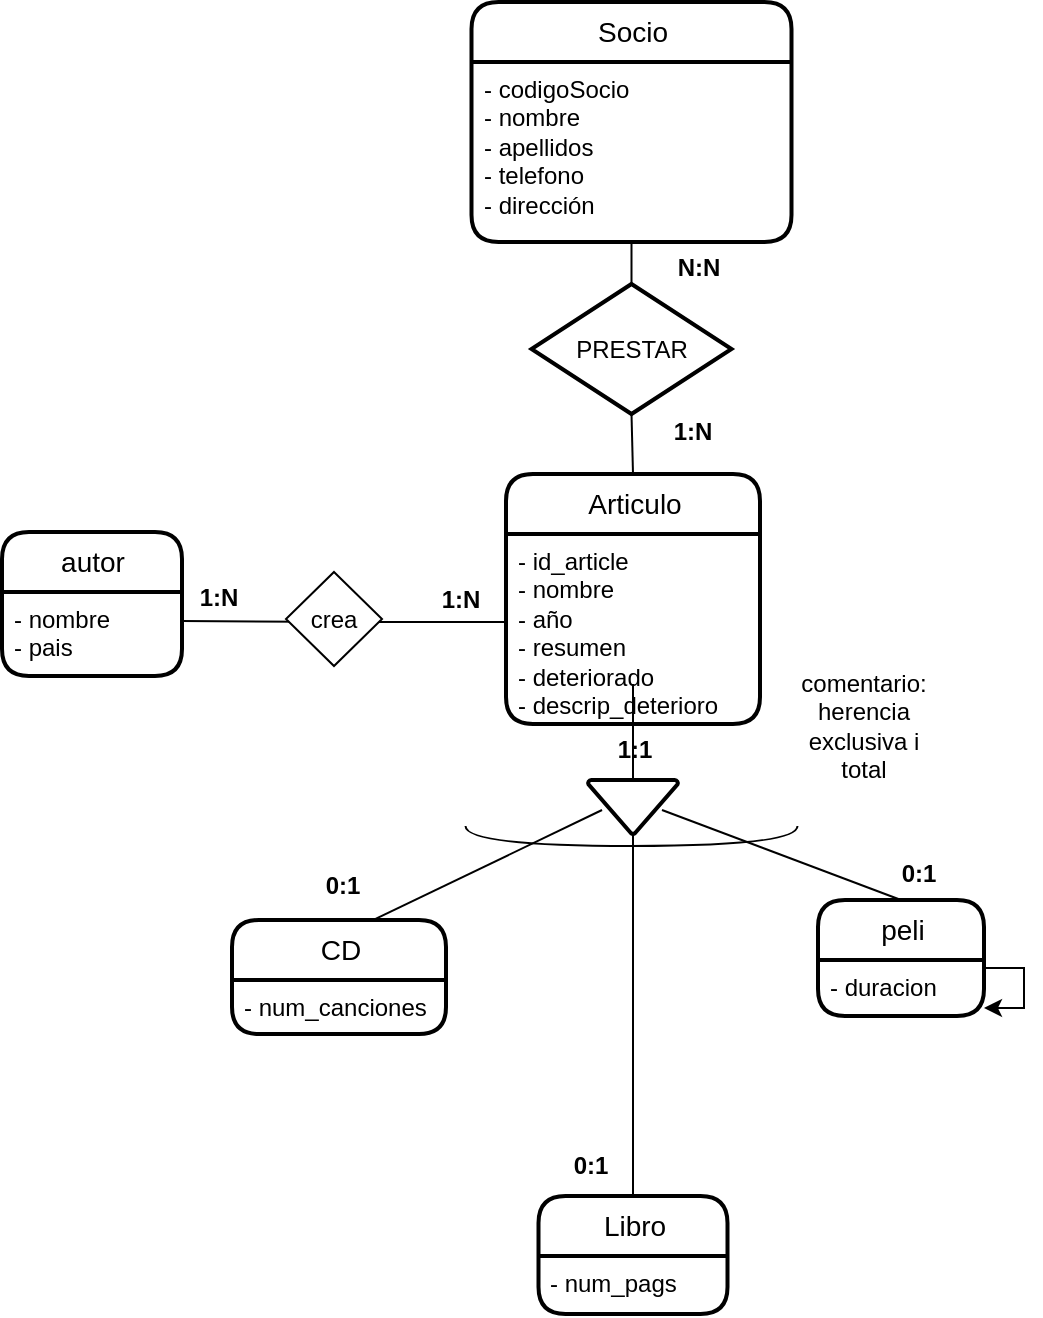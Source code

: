 <mxfile version="20.1.3" type="github">
  <diagram id="iubEhlrI9boxicGmr8iF" name="Página-1">
    <mxGraphModel dx="1354" dy="709" grid="0" gridSize="10" guides="1" tooltips="1" connect="1" arrows="1" fold="1" page="1" pageScale="1" pageWidth="827" pageHeight="1169" math="0" shadow="0">
      <root>
        <mxCell id="0" />
        <mxCell id="1" parent="0" />
        <mxCell id="joA6L5iQ-tmYWj-9W7zl-1" value="Socio" style="swimlane;childLayout=stackLayout;horizontal=1;startSize=30;horizontalStack=0;rounded=1;fontSize=14;fontStyle=0;strokeWidth=2;resizeParent=0;resizeLast=1;shadow=0;dashed=0;align=center;html=1;" parent="1" vertex="1">
          <mxGeometry x="497.75" y="10" width="160" height="120" as="geometry" />
        </mxCell>
        <mxCell id="joA6L5iQ-tmYWj-9W7zl-2" value="- codigoSocio&lt;br&gt;- nombre&lt;br&gt;- apellidos&lt;br&gt;- telefono&lt;br&gt;- dirección" style="align=left;strokeColor=none;fillColor=none;spacingLeft=4;fontSize=12;verticalAlign=top;resizable=0;rotatable=0;part=1;html=1;" parent="joA6L5iQ-tmYWj-9W7zl-1" vertex="1">
          <mxGeometry y="30" width="160" height="90" as="geometry" />
        </mxCell>
        <mxCell id="rCaKu6jXFbbA0xZzCRfJ-1" value="Articulo" style="swimlane;childLayout=stackLayout;horizontal=1;startSize=30;horizontalStack=0;rounded=1;fontSize=14;fontStyle=0;strokeWidth=2;resizeParent=0;resizeLast=1;shadow=0;dashed=0;align=center;html=1;" parent="1" vertex="1">
          <mxGeometry x="515" y="246" width="127" height="125" as="geometry" />
        </mxCell>
        <mxCell id="rCaKu6jXFbbA0xZzCRfJ-2" value="&lt;div&gt;- id_article&lt;/div&gt;&lt;div&gt;- nombre&lt;/div&gt;&lt;div&gt;- año&lt;/div&gt;&lt;div&gt;- resumen&lt;br&gt;&lt;/div&gt;&lt;div&gt;- deteriorado&lt;/div&gt;&lt;div&gt;- descrip_deterioro&lt;br&gt;&lt;/div&gt;&lt;div&gt;&lt;br&gt;&lt;/div&gt;" style="align=left;strokeColor=none;fillColor=none;spacingLeft=4;fontSize=12;verticalAlign=top;resizable=0;rotatable=0;part=1;html=1;" parent="rCaKu6jXFbbA0xZzCRfJ-1" vertex="1">
          <mxGeometry y="30" width="127" height="95" as="geometry" />
        </mxCell>
        <mxCell id="rCaKu6jXFbbA0xZzCRfJ-3" style="edgeStyle=orthogonalEdgeStyle;rounded=0;orthogonalLoop=1;jettySize=auto;html=1;fontSize=12;endArrow=none;endFill=0;entryX=0.5;entryY=0;entryDx=0;entryDy=0;entryPerimeter=0;startArrow=none;" parent="1" source="1AtEamrlJd0qxfCrP4AN-14" target="rCaKu6jXFbbA0xZzCRfJ-4" edge="1">
          <mxGeometry relative="1" as="geometry">
            <mxPoint x="578.5" y="399" as="targetPoint" />
          </mxGeometry>
        </mxCell>
        <mxCell id="rCaKu6jXFbbA0xZzCRfJ-4" value="" style="strokeWidth=2;html=1;shape=mxgraph.flowchart.merge_or_storage;whiteSpace=wrap;fontSize=12;" parent="1" vertex="1">
          <mxGeometry x="556" y="399" width="45" height="27" as="geometry" />
        </mxCell>
        <mxCell id="rCaKu6jXFbbA0xZzCRfJ-6" value="" style="endArrow=none;html=1;rounded=0;fontSize=12;entryX=0.156;entryY=0.556;entryDx=0;entryDy=0;entryPerimeter=0;exitX=0.644;exitY=0.015;exitDx=0;exitDy=0;exitPerimeter=0;" parent="1" source="rCaKu6jXFbbA0xZzCRfJ-7" target="rCaKu6jXFbbA0xZzCRfJ-4" edge="1">
          <mxGeometry relative="1" as="geometry">
            <mxPoint x="527" y="433" as="sourcePoint" />
            <mxPoint x="488" y="343" as="targetPoint" />
          </mxGeometry>
        </mxCell>
        <mxCell id="rCaKu6jXFbbA0xZzCRfJ-7" value="CD" style="swimlane;childLayout=stackLayout;horizontal=1;startSize=30;horizontalStack=0;rounded=1;fontSize=14;fontStyle=0;strokeWidth=2;resizeParent=0;resizeLast=1;shadow=0;dashed=0;align=center;html=1;" parent="1" vertex="1">
          <mxGeometry x="378" y="469" width="107" height="57" as="geometry" />
        </mxCell>
        <mxCell id="rCaKu6jXFbbA0xZzCRfJ-8" value="- num_canciones" style="align=left;strokeColor=none;fillColor=none;spacingLeft=4;fontSize=12;verticalAlign=top;resizable=0;rotatable=0;part=1;html=1;" parent="rCaKu6jXFbbA0xZzCRfJ-7" vertex="1">
          <mxGeometry y="30" width="107" height="27" as="geometry" />
        </mxCell>
        <mxCell id="rCaKu6jXFbbA0xZzCRfJ-9" value="" style="endArrow=none;html=1;rounded=0;fontSize=12;entryX=0.5;entryY=1;entryDx=0;entryDy=0;entryPerimeter=0;exitX=0.5;exitY=0;exitDx=0;exitDy=0;" parent="1" source="rCaKu6jXFbbA0xZzCRfJ-10" target="rCaKu6jXFbbA0xZzCRfJ-4" edge="1">
          <mxGeometry relative="1" as="geometry">
            <mxPoint x="581" y="448" as="sourcePoint" />
            <mxPoint x="573.02" y="424.012" as="targetPoint" />
          </mxGeometry>
        </mxCell>
        <mxCell id="rCaKu6jXFbbA0xZzCRfJ-10" value="Libro" style="swimlane;childLayout=stackLayout;horizontal=1;startSize=30;horizontalStack=0;rounded=1;fontSize=14;fontStyle=0;strokeWidth=2;resizeParent=0;resizeLast=1;shadow=0;dashed=0;align=center;html=1;" parent="1" vertex="1">
          <mxGeometry x="531.25" y="607" width="94.5" height="59" as="geometry" />
        </mxCell>
        <mxCell id="rCaKu6jXFbbA0xZzCRfJ-11" value="- num_pags" style="align=left;strokeColor=none;fillColor=none;spacingLeft=4;fontSize=12;verticalAlign=top;resizable=0;rotatable=0;part=1;html=1;" parent="rCaKu6jXFbbA0xZzCRfJ-10" vertex="1">
          <mxGeometry y="30" width="94.5" height="29" as="geometry" />
        </mxCell>
        <mxCell id="rCaKu6jXFbbA0xZzCRfJ-13" value="peli" style="swimlane;childLayout=stackLayout;horizontal=1;startSize=30;horizontalStack=0;rounded=1;fontSize=14;fontStyle=0;strokeWidth=2;resizeParent=0;resizeLast=1;shadow=0;dashed=0;align=center;html=1;" parent="1" vertex="1">
          <mxGeometry x="671" y="459" width="83" height="58" as="geometry" />
        </mxCell>
        <mxCell id="rCaKu6jXFbbA0xZzCRfJ-14" value="- duracion" style="align=left;strokeColor=none;fillColor=none;spacingLeft=4;fontSize=12;verticalAlign=top;resizable=0;rotatable=0;part=1;html=1;" parent="rCaKu6jXFbbA0xZzCRfJ-13" vertex="1">
          <mxGeometry y="30" width="83" height="28" as="geometry" />
        </mxCell>
        <mxCell id="1AtEamrlJd0qxfCrP4AN-1" style="edgeStyle=orthogonalEdgeStyle;rounded=0;orthogonalLoop=1;jettySize=auto;html=1;" edge="1" parent="rCaKu6jXFbbA0xZzCRfJ-13" source="rCaKu6jXFbbA0xZzCRfJ-14" target="rCaKu6jXFbbA0xZzCRfJ-14">
          <mxGeometry relative="1" as="geometry" />
        </mxCell>
        <mxCell id="rCaKu6jXFbbA0xZzCRfJ-15" value="" style="endArrow=none;html=1;rounded=0;fontSize=12;exitX=0.822;exitY=0.556;exitDx=0;exitDy=0;exitPerimeter=0;entryX=0.5;entryY=0;entryDx=0;entryDy=0;" parent="1" source="rCaKu6jXFbbA0xZzCRfJ-4" target="rCaKu6jXFbbA0xZzCRfJ-13" edge="1">
          <mxGeometry relative="1" as="geometry">
            <mxPoint x="538" y="408" as="sourcePoint" />
            <mxPoint x="698" y="408" as="targetPoint" />
          </mxGeometry>
        </mxCell>
        <mxCell id="rCaKu6jXFbbA0xZzCRfJ-16" value="" style="endArrow=none;html=1;rounded=0;fontSize=12;exitX=0.994;exitY=0.344;exitDx=0;exitDy=0;exitPerimeter=0;" parent="1" source="rCaKu6jXFbbA0xZzCRfJ-20" edge="1">
          <mxGeometry relative="1" as="geometry">
            <mxPoint x="398" y="320" as="sourcePoint" />
            <mxPoint x="515" y="320" as="targetPoint" />
            <Array as="points">
              <mxPoint x="436" y="320" />
            </Array>
          </mxGeometry>
        </mxCell>
        <mxCell id="rCaKu6jXFbbA0xZzCRfJ-19" value="autor" style="swimlane;childLayout=stackLayout;horizontal=1;startSize=30;horizontalStack=0;rounded=1;fontSize=14;fontStyle=0;strokeWidth=2;resizeParent=0;resizeLast=1;shadow=0;dashed=0;align=center;html=1;" parent="1" vertex="1">
          <mxGeometry x="263" y="275" width="90" height="72" as="geometry" />
        </mxCell>
        <mxCell id="rCaKu6jXFbbA0xZzCRfJ-20" value="&lt;div&gt;- nombre&lt;/div&gt;&lt;div&gt;- pais&lt;br&gt;&lt;/div&gt;" style="align=left;strokeColor=none;fillColor=none;spacingLeft=4;fontSize=12;verticalAlign=top;resizable=0;rotatable=0;part=1;html=1;" parent="rCaKu6jXFbbA0xZzCRfJ-19" vertex="1">
          <mxGeometry y="30" width="90" height="42" as="geometry" />
        </mxCell>
        <mxCell id="rCaKu6jXFbbA0xZzCRfJ-21" value="crea" style="rhombus;whiteSpace=wrap;html=1;fontSize=12;" parent="1" vertex="1">
          <mxGeometry x="405" y="295" width="48" height="47" as="geometry" />
        </mxCell>
        <mxCell id="rCaKu6jXFbbA0xZzCRfJ-24" value="" style="shape=requiredInterface;html=1;verticalLabelPosition=bottom;sketch=0;fontSize=12;direction=south;" parent="1" vertex="1">
          <mxGeometry x="494.75" y="422" width="166" height="10" as="geometry" />
        </mxCell>
        <mxCell id="rCaKu6jXFbbA0xZzCRfJ-31" value="comentario: herencia exclusiva i total" style="text;html=1;strokeColor=none;fillColor=none;align=center;verticalAlign=middle;whiteSpace=wrap;rounded=0;fontSize=12;" parent="1" vertex="1">
          <mxGeometry x="664" y="357" width="60" height="30" as="geometry" />
        </mxCell>
        <mxCell id="1AtEamrlJd0qxfCrP4AN-2" value="PRESTAR" style="strokeWidth=2;html=1;shape=mxgraph.flowchart.decision;whiteSpace=wrap;" vertex="1" parent="1">
          <mxGeometry x="527.75" y="151" width="100" height="65" as="geometry" />
        </mxCell>
        <mxCell id="1AtEamrlJd0qxfCrP4AN-3" value="" style="endArrow=none;html=1;rounded=0;entryX=0.5;entryY=1;entryDx=0;entryDy=0;exitX=0.5;exitY=0;exitDx=0;exitDy=0;exitPerimeter=0;" edge="1" parent="1" source="1AtEamrlJd0qxfCrP4AN-2" target="joA6L5iQ-tmYWj-9W7zl-2">
          <mxGeometry relative="1" as="geometry">
            <mxPoint x="615" y="315" as="sourcePoint" />
            <mxPoint x="775" y="315" as="targetPoint" />
          </mxGeometry>
        </mxCell>
        <mxCell id="1AtEamrlJd0qxfCrP4AN-4" value="" style="endArrow=none;html=1;rounded=0;entryX=0.5;entryY=1;entryDx=0;entryDy=0;entryPerimeter=0;exitX=0.5;exitY=0;exitDx=0;exitDy=0;" edge="1" parent="1" source="rCaKu6jXFbbA0xZzCRfJ-1" target="1AtEamrlJd0qxfCrP4AN-2">
          <mxGeometry relative="1" as="geometry">
            <mxPoint x="615" y="315" as="sourcePoint" />
            <mxPoint x="775" y="315" as="targetPoint" />
          </mxGeometry>
        </mxCell>
        <mxCell id="1AtEamrlJd0qxfCrP4AN-5" value="&lt;b&gt;1:N&lt;/b&gt;" style="text;html=1;align=center;verticalAlign=middle;resizable=0;points=[];autosize=1;strokeColor=none;fillColor=none;" vertex="1" parent="1">
          <mxGeometry x="589.75" y="212" width="36" height="26" as="geometry" />
        </mxCell>
        <mxCell id="1AtEamrlJd0qxfCrP4AN-7" value="&lt;b&gt;N:N&lt;/b&gt;" style="text;html=1;align=center;verticalAlign=middle;resizable=0;points=[];autosize=1;strokeColor=none;fillColor=none;" vertex="1" parent="1">
          <mxGeometry x="592" y="130" width="37" height="26" as="geometry" />
        </mxCell>
        <mxCell id="1AtEamrlJd0qxfCrP4AN-8" value="&lt;b&gt;1:N&lt;/b&gt;" style="text;html=1;align=center;verticalAlign=middle;resizable=0;points=[];autosize=1;strokeColor=none;fillColor=none;" vertex="1" parent="1">
          <mxGeometry x="474" y="295.5" width="36" height="26" as="geometry" />
        </mxCell>
        <mxCell id="1AtEamrlJd0qxfCrP4AN-10" value="&lt;b&gt;1:N&lt;/b&gt;" style="text;html=1;align=center;verticalAlign=middle;resizable=0;points=[];autosize=1;strokeColor=none;fillColor=none;" vertex="1" parent="1">
          <mxGeometry x="353" y="295" width="36" height="26" as="geometry" />
        </mxCell>
        <mxCell id="1AtEamrlJd0qxfCrP4AN-11" value="&lt;b&gt;0:1&lt;/b&gt;" style="text;html=1;align=center;verticalAlign=middle;resizable=0;points=[];autosize=1;strokeColor=none;fillColor=none;" vertex="1" parent="1">
          <mxGeometry x="415" y="439" width="35" height="26" as="geometry" />
        </mxCell>
        <mxCell id="1AtEamrlJd0qxfCrP4AN-12" value="&lt;b&gt;0:1&lt;/b&gt;" style="text;html=1;align=center;verticalAlign=middle;resizable=0;points=[];autosize=1;strokeColor=none;fillColor=none;" vertex="1" parent="1">
          <mxGeometry x="539" y="579" width="35" height="26" as="geometry" />
        </mxCell>
        <mxCell id="1AtEamrlJd0qxfCrP4AN-13" value="&lt;b&gt;0:1&lt;/b&gt;" style="text;html=1;align=center;verticalAlign=middle;resizable=0;points=[];autosize=1;strokeColor=none;fillColor=none;" vertex="1" parent="1">
          <mxGeometry x="703" y="433" width="35" height="26" as="geometry" />
        </mxCell>
        <mxCell id="1AtEamrlJd0qxfCrP4AN-14" value="&lt;b&gt;1:1&lt;/b&gt;" style="text;html=1;align=center;verticalAlign=middle;resizable=0;points=[];autosize=1;strokeColor=none;fillColor=none;" vertex="1" parent="1">
          <mxGeometry x="561" y="371" width="35" height="26" as="geometry" />
        </mxCell>
        <mxCell id="1AtEamrlJd0qxfCrP4AN-15" value="" style="edgeStyle=orthogonalEdgeStyle;rounded=0;orthogonalLoop=1;jettySize=auto;html=1;fontSize=12;endArrow=none;endFill=0;entryX=0.5;entryY=0;entryDx=0;entryDy=0;entryPerimeter=0;" edge="1" parent="1" source="rCaKu6jXFbbA0xZzCRfJ-2" target="1AtEamrlJd0qxfCrP4AN-14">
          <mxGeometry relative="1" as="geometry">
            <mxPoint x="578.5" y="399" as="targetPoint" />
            <mxPoint x="578.476" y="371" as="sourcePoint" />
          </mxGeometry>
        </mxCell>
      </root>
    </mxGraphModel>
  </diagram>
</mxfile>
